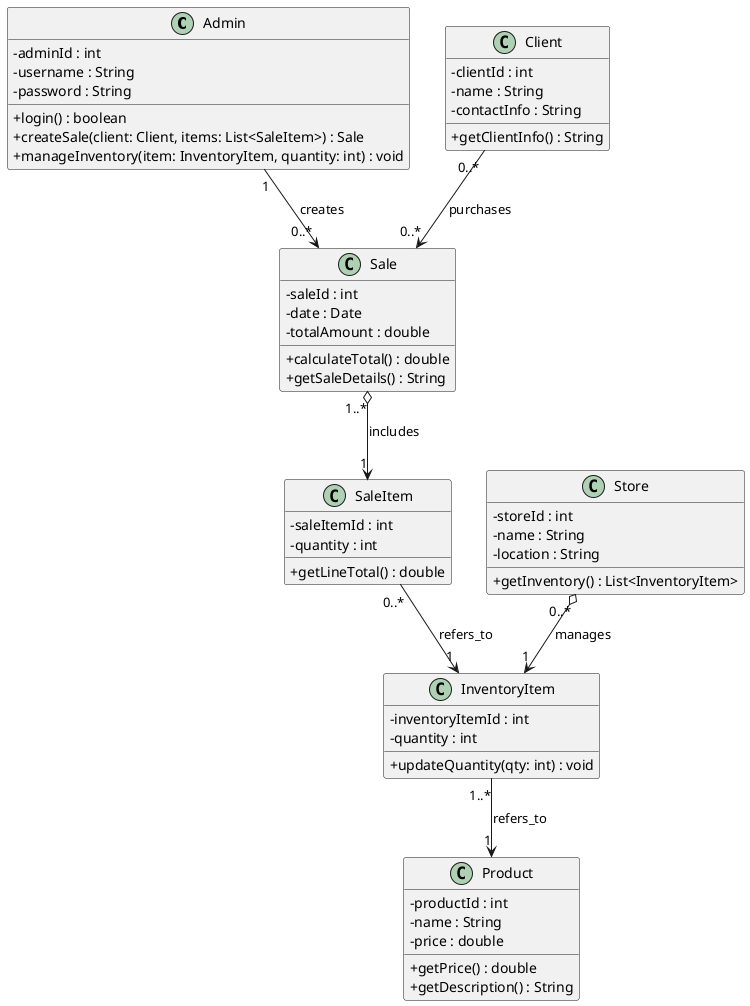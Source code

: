 @startuml
skinparam classAttributeIconSize 0

class Admin {
    - adminId : int
    - username : String
    - password : String
    + login() : boolean
    + createSale(client: Client, items: List<SaleItem>) : Sale
    + manageInventory(item: InventoryItem, quantity: int) : void
}

class Client {
    - clientId : int
    - name : String
    - contactInfo : String
    + getClientInfo() : String
}

class Sale {
    - saleId : int
    - date : Date
    - totalAmount : double
    + calculateTotal() : double
    + getSaleDetails() : String
}

class SaleItem {
    - saleItemId : int
    - quantity : int
    + getLineTotal() : double
}

class Product {
    - productId : int
    - name : String
    - price : double
    + getPrice() : double
    + getDescription() : String
}

class Store {
    - storeId : int
    - name : String
    - location : String
    + getInventory() : List<InventoryItem>
}

class InventoryItem {
    - inventoryItemId : int
    - quantity : int
    + updateQuantity(qty: int) : void
}

Admin "1" --> "0..*" Sale : "creates"
Client "0..*" --> "0..*" Sale : "purchases"
Sale "1..*" o--> "1" SaleItem : "includes"
SaleItem "0..*" --> "1" InventoryItem: "refers_to"
Store "0..*" o--> "1" InventoryItem : "manages"
InventoryItem "1..*" --> "1" Product : "refers_to"

@enduml
